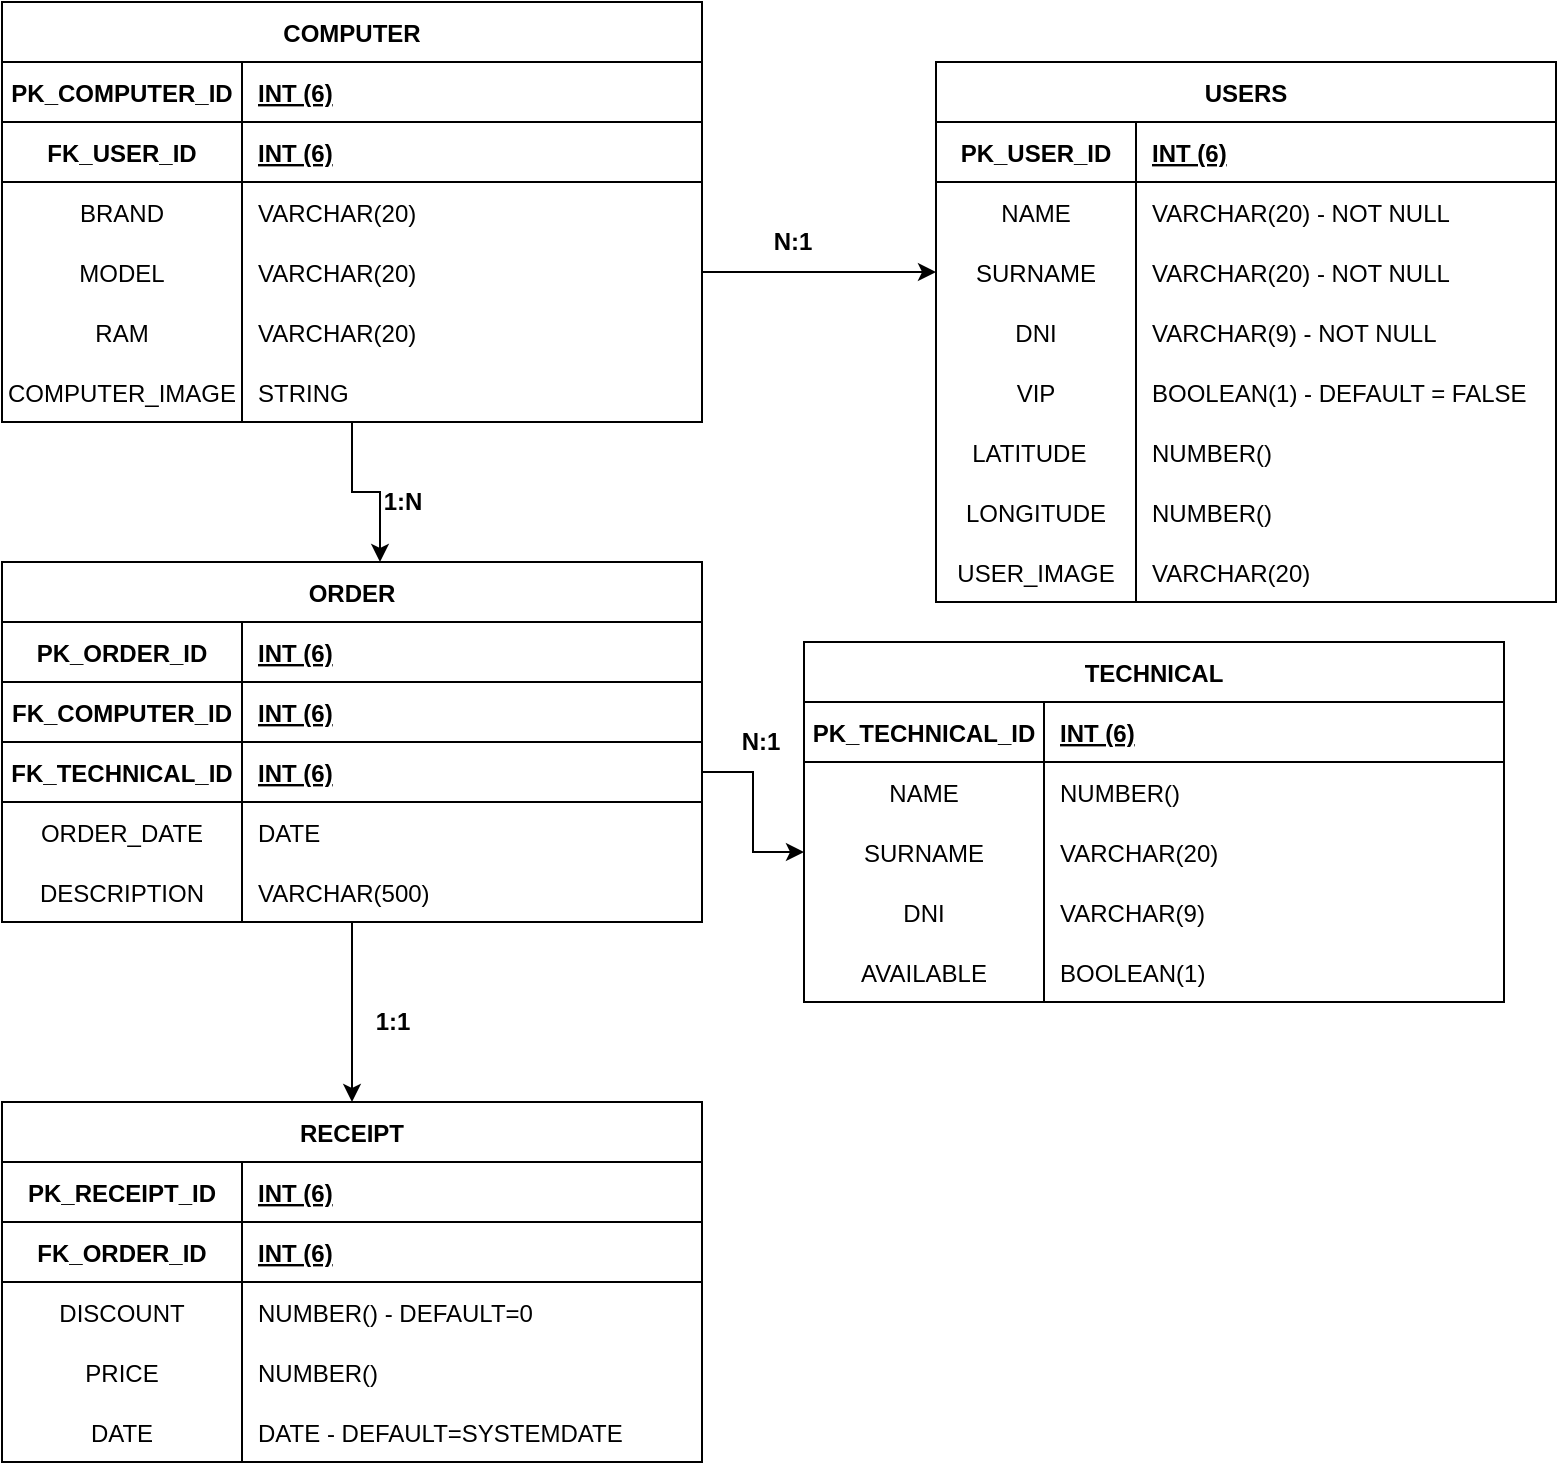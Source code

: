 <mxfile version="19.0.3" type="device" pages="2"><diagram id="W7h0evG0UzhEBJM_VVl0" name="ClasesBD"><mxGraphModel dx="1278" dy="649" grid="1" gridSize="10" guides="1" tooltips="1" connect="1" arrows="1" fold="1" page="1" pageScale="1" pageWidth="827" pageHeight="1169" math="0" shadow="0"><root><mxCell id="0"/><mxCell id="1" parent="0"/><mxCell id="qWLMhBOGx-7scyPnR5J6-1" value="USERS" style="shape=table;startSize=30;container=1;collapsible=1;childLayout=tableLayout;fixedRows=1;rowLines=0;fontStyle=1;align=center;resizeLast=1;" parent="1" vertex="1"><mxGeometry x="492" y="230" width="310" height="270" as="geometry"><mxRectangle x="270" y="430" width="70" height="30" as="alternateBounds"/></mxGeometry></mxCell><mxCell id="qWLMhBOGx-7scyPnR5J6-2" value="" style="shape=tableRow;horizontal=0;startSize=0;swimlaneHead=0;swimlaneBody=0;fillColor=none;collapsible=0;dropTarget=0;points=[[0,0.5],[1,0.5]];portConstraint=eastwest;top=0;left=0;right=0;bottom=1;" parent="qWLMhBOGx-7scyPnR5J6-1" vertex="1"><mxGeometry y="30" width="310" height="30" as="geometry"/></mxCell><mxCell id="qWLMhBOGx-7scyPnR5J6-3" value="PK_USER_ID" style="shape=partialRectangle;connectable=0;fillColor=none;top=0;left=0;bottom=0;right=0;fontStyle=1;overflow=hidden;" parent="qWLMhBOGx-7scyPnR5J6-2" vertex="1"><mxGeometry width="100" height="30" as="geometry"><mxRectangle width="100" height="30" as="alternateBounds"/></mxGeometry></mxCell><mxCell id="qWLMhBOGx-7scyPnR5J6-4" value="INT (6)" style="shape=partialRectangle;connectable=0;fillColor=none;top=0;left=0;bottom=0;right=0;align=left;spacingLeft=6;fontStyle=5;overflow=hidden;" parent="qWLMhBOGx-7scyPnR5J6-2" vertex="1"><mxGeometry x="100" width="210" height="30" as="geometry"><mxRectangle width="210" height="30" as="alternateBounds"/></mxGeometry></mxCell><mxCell id="qWLMhBOGx-7scyPnR5J6-5" value="" style="shape=tableRow;horizontal=0;startSize=0;swimlaneHead=0;swimlaneBody=0;fillColor=none;collapsible=0;dropTarget=0;points=[[0,0.5],[1,0.5]];portConstraint=eastwest;top=0;left=0;right=0;bottom=0;" parent="qWLMhBOGx-7scyPnR5J6-1" vertex="1"><mxGeometry y="60" width="310" height="30" as="geometry"/></mxCell><mxCell id="qWLMhBOGx-7scyPnR5J6-6" value="NAME" style="shape=partialRectangle;connectable=0;fillColor=none;top=0;left=0;bottom=0;right=0;editable=1;overflow=hidden;" parent="qWLMhBOGx-7scyPnR5J6-5" vertex="1"><mxGeometry width="100" height="30" as="geometry"><mxRectangle width="100" height="30" as="alternateBounds"/></mxGeometry></mxCell><mxCell id="qWLMhBOGx-7scyPnR5J6-7" value="VARCHAR(20) - NOT NULL" style="shape=partialRectangle;connectable=0;fillColor=none;top=0;left=0;bottom=0;right=0;align=left;spacingLeft=6;overflow=hidden;" parent="qWLMhBOGx-7scyPnR5J6-5" vertex="1"><mxGeometry x="100" width="210" height="30" as="geometry"><mxRectangle width="210" height="30" as="alternateBounds"/></mxGeometry></mxCell><mxCell id="qWLMhBOGx-7scyPnR5J6-8" value="" style="shape=tableRow;horizontal=0;startSize=0;swimlaneHead=0;swimlaneBody=0;fillColor=none;collapsible=0;dropTarget=0;points=[[0,0.5],[1,0.5]];portConstraint=eastwest;top=0;left=0;right=0;bottom=0;" parent="qWLMhBOGx-7scyPnR5J6-1" vertex="1"><mxGeometry y="90" width="310" height="30" as="geometry"/></mxCell><mxCell id="qWLMhBOGx-7scyPnR5J6-9" value="SURNAME" style="shape=partialRectangle;connectable=0;fillColor=none;top=0;left=0;bottom=0;right=0;editable=1;overflow=hidden;" parent="qWLMhBOGx-7scyPnR5J6-8" vertex="1"><mxGeometry width="100" height="30" as="geometry"><mxRectangle width="100" height="30" as="alternateBounds"/></mxGeometry></mxCell><mxCell id="qWLMhBOGx-7scyPnR5J6-10" value="VARCHAR(20) - NOT NULL" style="shape=partialRectangle;connectable=0;fillColor=none;top=0;left=0;bottom=0;right=0;align=left;spacingLeft=6;overflow=hidden;" parent="qWLMhBOGx-7scyPnR5J6-8" vertex="1"><mxGeometry x="100" width="210" height="30" as="geometry"><mxRectangle width="210" height="30" as="alternateBounds"/></mxGeometry></mxCell><mxCell id="qWLMhBOGx-7scyPnR5J6-11" value="" style="shape=tableRow;horizontal=0;startSize=0;swimlaneHead=0;swimlaneBody=0;fillColor=none;collapsible=0;dropTarget=0;points=[[0,0.5],[1,0.5]];portConstraint=eastwest;top=0;left=0;right=0;bottom=0;" parent="qWLMhBOGx-7scyPnR5J6-1" vertex="1"><mxGeometry y="120" width="310" height="30" as="geometry"/></mxCell><mxCell id="qWLMhBOGx-7scyPnR5J6-12" value="DNI" style="shape=partialRectangle;connectable=0;fillColor=none;top=0;left=0;bottom=0;right=0;editable=1;overflow=hidden;" parent="qWLMhBOGx-7scyPnR5J6-11" vertex="1"><mxGeometry width="100" height="30" as="geometry"><mxRectangle width="100" height="30" as="alternateBounds"/></mxGeometry></mxCell><mxCell id="qWLMhBOGx-7scyPnR5J6-13" value="VARCHAR(9) - NOT NULL" style="shape=partialRectangle;connectable=0;fillColor=none;top=0;left=0;bottom=0;right=0;align=left;spacingLeft=6;overflow=hidden;" parent="qWLMhBOGx-7scyPnR5J6-11" vertex="1"><mxGeometry x="100" width="210" height="30" as="geometry"><mxRectangle width="210" height="30" as="alternateBounds"/></mxGeometry></mxCell><mxCell id="qWLMhBOGx-7scyPnR5J6-14" value="" style="shape=tableRow;horizontal=0;startSize=0;swimlaneHead=0;swimlaneBody=0;fillColor=none;collapsible=0;dropTarget=0;points=[[0,0.5],[1,0.5]];portConstraint=eastwest;top=0;left=0;right=0;bottom=0;" parent="qWLMhBOGx-7scyPnR5J6-1" vertex="1"><mxGeometry y="150" width="310" height="30" as="geometry"/></mxCell><mxCell id="qWLMhBOGx-7scyPnR5J6-15" value="VIP" style="shape=partialRectangle;connectable=0;fillColor=none;top=0;left=0;bottom=0;right=0;editable=1;overflow=hidden;" parent="qWLMhBOGx-7scyPnR5J6-14" vertex="1"><mxGeometry width="100" height="30" as="geometry"><mxRectangle width="100" height="30" as="alternateBounds"/></mxGeometry></mxCell><mxCell id="qWLMhBOGx-7scyPnR5J6-16" value="BOOLEAN(1) - DEFAULT = FALSE" style="shape=partialRectangle;connectable=0;fillColor=none;top=0;left=0;bottom=0;right=0;align=left;spacingLeft=6;overflow=hidden;" parent="qWLMhBOGx-7scyPnR5J6-14" vertex="1"><mxGeometry x="100" width="210" height="30" as="geometry"><mxRectangle width="210" height="30" as="alternateBounds"/></mxGeometry></mxCell><mxCell id="qWLMhBOGx-7scyPnR5J6-17" style="shape=tableRow;horizontal=0;startSize=0;swimlaneHead=0;swimlaneBody=0;fillColor=none;collapsible=0;dropTarget=0;points=[[0,0.5],[1,0.5]];portConstraint=eastwest;top=0;left=0;right=0;bottom=0;" parent="qWLMhBOGx-7scyPnR5J6-1" vertex="1"><mxGeometry y="180" width="310" height="30" as="geometry"/></mxCell><mxCell id="qWLMhBOGx-7scyPnR5J6-18" value="LATITUDE  " style="shape=partialRectangle;connectable=0;fillColor=none;top=0;left=0;bottom=0;right=0;editable=1;overflow=hidden;" parent="qWLMhBOGx-7scyPnR5J6-17" vertex="1"><mxGeometry width="100" height="30" as="geometry"><mxRectangle width="100" height="30" as="alternateBounds"/></mxGeometry></mxCell><mxCell id="qWLMhBOGx-7scyPnR5J6-19" value="NUMBER()" style="shape=partialRectangle;connectable=0;fillColor=none;top=0;left=0;bottom=0;right=0;align=left;spacingLeft=6;overflow=hidden;" parent="qWLMhBOGx-7scyPnR5J6-17" vertex="1"><mxGeometry x="100" width="210" height="30" as="geometry"><mxRectangle width="210" height="30" as="alternateBounds"/></mxGeometry></mxCell><mxCell id="qWLMhBOGx-7scyPnR5J6-20" style="shape=tableRow;horizontal=0;startSize=0;swimlaneHead=0;swimlaneBody=0;fillColor=none;collapsible=0;dropTarget=0;points=[[0,0.5],[1,0.5]];portConstraint=eastwest;top=0;left=0;right=0;bottom=0;" parent="qWLMhBOGx-7scyPnR5J6-1" vertex="1"><mxGeometry y="210" width="310" height="30" as="geometry"/></mxCell><mxCell id="qWLMhBOGx-7scyPnR5J6-21" value="LONGITUDE" style="shape=partialRectangle;connectable=0;fillColor=none;top=0;left=0;bottom=0;right=0;editable=1;overflow=hidden;" parent="qWLMhBOGx-7scyPnR5J6-20" vertex="1"><mxGeometry width="100" height="30" as="geometry"><mxRectangle width="100" height="30" as="alternateBounds"/></mxGeometry></mxCell><mxCell id="qWLMhBOGx-7scyPnR5J6-22" value="NUMBER()" style="shape=partialRectangle;connectable=0;fillColor=none;top=0;left=0;bottom=0;right=0;align=left;spacingLeft=6;overflow=hidden;" parent="qWLMhBOGx-7scyPnR5J6-20" vertex="1"><mxGeometry x="100" width="210" height="30" as="geometry"><mxRectangle width="210" height="30" as="alternateBounds"/></mxGeometry></mxCell><mxCell id="qWLMhBOGx-7scyPnR5J6-23" style="shape=tableRow;horizontal=0;startSize=0;swimlaneHead=0;swimlaneBody=0;fillColor=none;collapsible=0;dropTarget=0;points=[[0,0.5],[1,0.5]];portConstraint=eastwest;top=0;left=0;right=0;bottom=0;" parent="qWLMhBOGx-7scyPnR5J6-1" vertex="1"><mxGeometry y="240" width="310" height="30" as="geometry"/></mxCell><mxCell id="qWLMhBOGx-7scyPnR5J6-24" value="USER_IMAGE" style="shape=partialRectangle;connectable=0;fillColor=none;top=0;left=0;bottom=0;right=0;editable=1;overflow=hidden;" parent="qWLMhBOGx-7scyPnR5J6-23" vertex="1"><mxGeometry width="100" height="30" as="geometry"><mxRectangle width="100" height="30" as="alternateBounds"/></mxGeometry></mxCell><mxCell id="qWLMhBOGx-7scyPnR5J6-25" value="VARCHAR(20)" style="shape=partialRectangle;connectable=0;fillColor=none;top=0;left=0;bottom=0;right=0;align=left;spacingLeft=6;overflow=hidden;" parent="qWLMhBOGx-7scyPnR5J6-23" vertex="1"><mxGeometry x="100" width="210" height="30" as="geometry"><mxRectangle width="210" height="30" as="alternateBounds"/></mxGeometry></mxCell><mxCell id="qWLMhBOGx-7scyPnR5J6-26" value="RECEIPT" style="shape=table;startSize=30;container=1;collapsible=1;childLayout=tableLayout;fixedRows=1;rowLines=0;fontStyle=1;align=center;resizeLast=1;" parent="1" vertex="1"><mxGeometry x="25" y="750" width="350" height="180" as="geometry"><mxRectangle x="270" y="430" width="70" height="30" as="alternateBounds"/></mxGeometry></mxCell><mxCell id="qWLMhBOGx-7scyPnR5J6-27" value="" style="shape=tableRow;horizontal=0;startSize=0;swimlaneHead=0;swimlaneBody=0;fillColor=none;collapsible=0;dropTarget=0;points=[[0,0.5],[1,0.5]];portConstraint=eastwest;top=0;left=0;right=0;bottom=1;" parent="qWLMhBOGx-7scyPnR5J6-26" vertex="1"><mxGeometry y="30" width="350" height="30" as="geometry"/></mxCell><mxCell id="qWLMhBOGx-7scyPnR5J6-28" value="PK_RECEIPT_ID" style="shape=partialRectangle;connectable=0;fillColor=none;top=0;left=0;bottom=0;right=0;fontStyle=1;overflow=hidden;" parent="qWLMhBOGx-7scyPnR5J6-27" vertex="1"><mxGeometry width="120" height="30" as="geometry"><mxRectangle width="120" height="30" as="alternateBounds"/></mxGeometry></mxCell><mxCell id="qWLMhBOGx-7scyPnR5J6-29" value="INT (6)" style="shape=partialRectangle;connectable=0;fillColor=none;top=0;left=0;bottom=0;right=0;align=left;spacingLeft=6;fontStyle=5;overflow=hidden;" parent="qWLMhBOGx-7scyPnR5J6-27" vertex="1"><mxGeometry x="120" width="230" height="30" as="geometry"><mxRectangle width="230" height="30" as="alternateBounds"/></mxGeometry></mxCell><mxCell id="qWLMhBOGx-7scyPnR5J6-30" value="" style="shape=tableRow;horizontal=0;startSize=0;swimlaneHead=0;swimlaneBody=0;fillColor=none;collapsible=0;dropTarget=0;points=[[0,0.5],[1,0.5]];portConstraint=eastwest;top=0;left=0;right=0;bottom=1;" parent="qWLMhBOGx-7scyPnR5J6-26" vertex="1"><mxGeometry y="60" width="350" height="30" as="geometry"/></mxCell><mxCell id="qWLMhBOGx-7scyPnR5J6-31" value="FK_ORDER_ID" style="shape=partialRectangle;connectable=0;fillColor=none;top=0;left=0;bottom=0;right=0;fontStyle=1;overflow=hidden;" parent="qWLMhBOGx-7scyPnR5J6-30" vertex="1"><mxGeometry width="120" height="30" as="geometry"><mxRectangle width="120" height="30" as="alternateBounds"/></mxGeometry></mxCell><mxCell id="qWLMhBOGx-7scyPnR5J6-32" value="INT (6)" style="shape=partialRectangle;connectable=0;fillColor=none;top=0;left=0;bottom=0;right=0;align=left;spacingLeft=6;fontStyle=5;overflow=hidden;" parent="qWLMhBOGx-7scyPnR5J6-30" vertex="1"><mxGeometry x="120" width="230" height="30" as="geometry"><mxRectangle width="230" height="30" as="alternateBounds"/></mxGeometry></mxCell><mxCell id="qWLMhBOGx-7scyPnR5J6-33" value="" style="shape=tableRow;horizontal=0;startSize=0;swimlaneHead=0;swimlaneBody=0;fillColor=none;collapsible=0;dropTarget=0;points=[[0,0.5],[1,0.5]];portConstraint=eastwest;top=0;left=0;right=0;bottom=0;" parent="qWLMhBOGx-7scyPnR5J6-26" vertex="1"><mxGeometry y="90" width="350" height="30" as="geometry"/></mxCell><mxCell id="qWLMhBOGx-7scyPnR5J6-34" value="DISCOUNT" style="shape=partialRectangle;connectable=0;fillColor=none;top=0;left=0;bottom=0;right=0;editable=1;overflow=hidden;" parent="qWLMhBOGx-7scyPnR5J6-33" vertex="1"><mxGeometry width="120" height="30" as="geometry"><mxRectangle width="120" height="30" as="alternateBounds"/></mxGeometry></mxCell><mxCell id="qWLMhBOGx-7scyPnR5J6-35" value="NUMBER() - DEFAULT=0" style="shape=partialRectangle;connectable=0;fillColor=none;top=0;left=0;bottom=0;right=0;align=left;spacingLeft=6;overflow=hidden;" parent="qWLMhBOGx-7scyPnR5J6-33" vertex="1"><mxGeometry x="120" width="230" height="30" as="geometry"><mxRectangle width="230" height="30" as="alternateBounds"/></mxGeometry></mxCell><mxCell id="qWLMhBOGx-7scyPnR5J6-36" value="" style="shape=tableRow;horizontal=0;startSize=0;swimlaneHead=0;swimlaneBody=0;fillColor=none;collapsible=0;dropTarget=0;points=[[0,0.5],[1,0.5]];portConstraint=eastwest;top=0;left=0;right=0;bottom=0;" parent="qWLMhBOGx-7scyPnR5J6-26" vertex="1"><mxGeometry y="120" width="350" height="30" as="geometry"/></mxCell><mxCell id="qWLMhBOGx-7scyPnR5J6-37" value="PRICE" style="shape=partialRectangle;connectable=0;fillColor=none;top=0;left=0;bottom=0;right=0;editable=1;overflow=hidden;" parent="qWLMhBOGx-7scyPnR5J6-36" vertex="1"><mxGeometry width="120" height="30" as="geometry"><mxRectangle width="120" height="30" as="alternateBounds"/></mxGeometry></mxCell><mxCell id="qWLMhBOGx-7scyPnR5J6-38" value="NUMBER()" style="shape=partialRectangle;connectable=0;fillColor=none;top=0;left=0;bottom=0;right=0;align=left;spacingLeft=6;overflow=hidden;" parent="qWLMhBOGx-7scyPnR5J6-36" vertex="1"><mxGeometry x="120" width="230" height="30" as="geometry"><mxRectangle width="230" height="30" as="alternateBounds"/></mxGeometry></mxCell><mxCell id="qWLMhBOGx-7scyPnR5J6-39" value="" style="shape=tableRow;horizontal=0;startSize=0;swimlaneHead=0;swimlaneBody=0;fillColor=none;collapsible=0;dropTarget=0;points=[[0,0.5],[1,0.5]];portConstraint=eastwest;top=0;left=0;right=0;bottom=0;" parent="qWLMhBOGx-7scyPnR5J6-26" vertex="1"><mxGeometry y="150" width="350" height="30" as="geometry"/></mxCell><mxCell id="qWLMhBOGx-7scyPnR5J6-40" value="DATE" style="shape=partialRectangle;connectable=0;fillColor=none;top=0;left=0;bottom=0;right=0;editable=1;overflow=hidden;" parent="qWLMhBOGx-7scyPnR5J6-39" vertex="1"><mxGeometry width="120" height="30" as="geometry"><mxRectangle width="120" height="30" as="alternateBounds"/></mxGeometry></mxCell><mxCell id="qWLMhBOGx-7scyPnR5J6-41" value="DATE - DEFAULT=SYSTEMDATE" style="shape=partialRectangle;connectable=0;fillColor=none;top=0;left=0;bottom=0;right=0;align=left;spacingLeft=6;overflow=hidden;" parent="qWLMhBOGx-7scyPnR5J6-39" vertex="1"><mxGeometry x="120" width="230" height="30" as="geometry"><mxRectangle width="230" height="30" as="alternateBounds"/></mxGeometry></mxCell><mxCell id="qWLMhBOGx-7scyPnR5J6-42" value="TECHNICAL" style="shape=table;startSize=30;container=1;collapsible=1;childLayout=tableLayout;fixedRows=1;rowLines=0;fontStyle=1;align=center;resizeLast=1;" parent="1" vertex="1"><mxGeometry x="426" y="520" width="350" height="180" as="geometry"><mxRectangle x="270" y="430" width="70" height="30" as="alternateBounds"/></mxGeometry></mxCell><mxCell id="qWLMhBOGx-7scyPnR5J6-43" value="" style="shape=tableRow;horizontal=0;startSize=0;swimlaneHead=0;swimlaneBody=0;fillColor=none;collapsible=0;dropTarget=0;points=[[0,0.5],[1,0.5]];portConstraint=eastwest;top=0;left=0;right=0;bottom=1;" parent="qWLMhBOGx-7scyPnR5J6-42" vertex="1"><mxGeometry y="30" width="350" height="30" as="geometry"/></mxCell><mxCell id="qWLMhBOGx-7scyPnR5J6-44" value="PK_TECHNICAL_ID" style="shape=partialRectangle;connectable=0;fillColor=none;top=0;left=0;bottom=0;right=0;fontStyle=1;overflow=hidden;" parent="qWLMhBOGx-7scyPnR5J6-43" vertex="1"><mxGeometry width="120" height="30" as="geometry"><mxRectangle width="120" height="30" as="alternateBounds"/></mxGeometry></mxCell><mxCell id="qWLMhBOGx-7scyPnR5J6-45" value="INT (6)" style="shape=partialRectangle;connectable=0;fillColor=none;top=0;left=0;bottom=0;right=0;align=left;spacingLeft=6;fontStyle=5;overflow=hidden;" parent="qWLMhBOGx-7scyPnR5J6-43" vertex="1"><mxGeometry x="120" width="230" height="30" as="geometry"><mxRectangle width="230" height="30" as="alternateBounds"/></mxGeometry></mxCell><mxCell id="qWLMhBOGx-7scyPnR5J6-46" value="" style="shape=tableRow;horizontal=0;startSize=0;swimlaneHead=0;swimlaneBody=0;fillColor=none;collapsible=0;dropTarget=0;points=[[0,0.5],[1,0.5]];portConstraint=eastwest;top=0;left=0;right=0;bottom=0;" parent="qWLMhBOGx-7scyPnR5J6-42" vertex="1"><mxGeometry y="60" width="350" height="30" as="geometry"/></mxCell><mxCell id="qWLMhBOGx-7scyPnR5J6-47" value="NAME" style="shape=partialRectangle;connectable=0;fillColor=none;top=0;left=0;bottom=0;right=0;editable=1;overflow=hidden;" parent="qWLMhBOGx-7scyPnR5J6-46" vertex="1"><mxGeometry width="120" height="30" as="geometry"><mxRectangle width="120" height="30" as="alternateBounds"/></mxGeometry></mxCell><mxCell id="qWLMhBOGx-7scyPnR5J6-48" value="NUMBER()" style="shape=partialRectangle;connectable=0;fillColor=none;top=0;left=0;bottom=0;right=0;align=left;spacingLeft=6;overflow=hidden;" parent="qWLMhBOGx-7scyPnR5J6-46" vertex="1"><mxGeometry x="120" width="230" height="30" as="geometry"><mxRectangle width="230" height="30" as="alternateBounds"/></mxGeometry></mxCell><mxCell id="qWLMhBOGx-7scyPnR5J6-49" value="" style="shape=tableRow;horizontal=0;startSize=0;swimlaneHead=0;swimlaneBody=0;fillColor=none;collapsible=0;dropTarget=0;points=[[0,0.5],[1,0.5]];portConstraint=eastwest;top=0;left=0;right=0;bottom=0;" parent="qWLMhBOGx-7scyPnR5J6-42" vertex="1"><mxGeometry y="90" width="350" height="30" as="geometry"/></mxCell><mxCell id="qWLMhBOGx-7scyPnR5J6-50" value="SURNAME" style="shape=partialRectangle;connectable=0;fillColor=none;top=0;left=0;bottom=0;right=0;editable=1;overflow=hidden;" parent="qWLMhBOGx-7scyPnR5J6-49" vertex="1"><mxGeometry width="120" height="30" as="geometry"><mxRectangle width="120" height="30" as="alternateBounds"/></mxGeometry></mxCell><mxCell id="qWLMhBOGx-7scyPnR5J6-51" value="VARCHAR(20)" style="shape=partialRectangle;connectable=0;fillColor=none;top=0;left=0;bottom=0;right=0;align=left;spacingLeft=6;overflow=hidden;" parent="qWLMhBOGx-7scyPnR5J6-49" vertex="1"><mxGeometry x="120" width="230" height="30" as="geometry"><mxRectangle width="230" height="30" as="alternateBounds"/></mxGeometry></mxCell><mxCell id="qWLMhBOGx-7scyPnR5J6-52" value="" style="shape=tableRow;horizontal=0;startSize=0;swimlaneHead=0;swimlaneBody=0;fillColor=none;collapsible=0;dropTarget=0;points=[[0,0.5],[1,0.5]];portConstraint=eastwest;top=0;left=0;right=0;bottom=0;" parent="qWLMhBOGx-7scyPnR5J6-42" vertex="1"><mxGeometry y="120" width="350" height="30" as="geometry"/></mxCell><mxCell id="qWLMhBOGx-7scyPnR5J6-53" value="DNI" style="shape=partialRectangle;connectable=0;fillColor=none;top=0;left=0;bottom=0;right=0;editable=1;overflow=hidden;" parent="qWLMhBOGx-7scyPnR5J6-52" vertex="1"><mxGeometry width="120" height="30" as="geometry"><mxRectangle width="120" height="30" as="alternateBounds"/></mxGeometry></mxCell><mxCell id="qWLMhBOGx-7scyPnR5J6-54" value="VARCHAR(9)" style="shape=partialRectangle;connectable=0;fillColor=none;top=0;left=0;bottom=0;right=0;align=left;spacingLeft=6;overflow=hidden;" parent="qWLMhBOGx-7scyPnR5J6-52" vertex="1"><mxGeometry x="120" width="230" height="30" as="geometry"><mxRectangle width="230" height="30" as="alternateBounds"/></mxGeometry></mxCell><mxCell id="qWLMhBOGx-7scyPnR5J6-55" value="" style="shape=tableRow;horizontal=0;startSize=0;swimlaneHead=0;swimlaneBody=0;fillColor=none;collapsible=0;dropTarget=0;points=[[0,0.5],[1,0.5]];portConstraint=eastwest;top=0;left=0;right=0;bottom=0;" parent="qWLMhBOGx-7scyPnR5J6-42" vertex="1"><mxGeometry y="150" width="350" height="30" as="geometry"/></mxCell><mxCell id="qWLMhBOGx-7scyPnR5J6-56" value="AVAILABLE" style="shape=partialRectangle;connectable=0;fillColor=none;top=0;left=0;bottom=0;right=0;editable=1;overflow=hidden;" parent="qWLMhBOGx-7scyPnR5J6-55" vertex="1"><mxGeometry width="120" height="30" as="geometry"><mxRectangle width="120" height="30" as="alternateBounds"/></mxGeometry></mxCell><mxCell id="qWLMhBOGx-7scyPnR5J6-57" value="BOOLEAN(1)" style="shape=partialRectangle;connectable=0;fillColor=none;top=0;left=0;bottom=0;right=0;align=left;spacingLeft=6;overflow=hidden;" parent="qWLMhBOGx-7scyPnR5J6-55" vertex="1"><mxGeometry x="120" width="230" height="30" as="geometry"><mxRectangle width="230" height="30" as="alternateBounds"/></mxGeometry></mxCell><mxCell id="qWLMhBOGx-7scyPnR5J6-58" style="edgeStyle=orthogonalEdgeStyle;rounded=0;orthogonalLoop=1;jettySize=auto;html=1;entryX=0.54;entryY=0;entryDx=0;entryDy=0;entryPerimeter=0;" parent="1" source="qWLMhBOGx-7scyPnR5J6-59" target="qWLMhBOGx-7scyPnR5J6-79" edge="1"><mxGeometry relative="1" as="geometry"/></mxCell><mxCell id="qWLMhBOGx-7scyPnR5J6-59" value="COMPUTER" style="shape=table;startSize=30;container=1;collapsible=1;childLayout=tableLayout;fixedRows=1;rowLines=0;fontStyle=1;align=center;resizeLast=1;" parent="1" vertex="1"><mxGeometry x="25" y="200" width="350" height="210" as="geometry"><mxRectangle x="270" y="430" width="70" height="30" as="alternateBounds"/></mxGeometry></mxCell><mxCell id="qWLMhBOGx-7scyPnR5J6-60" style="shape=tableRow;horizontal=0;startSize=0;swimlaneHead=0;swimlaneBody=0;fillColor=none;collapsible=0;dropTarget=0;points=[[0,0.5],[1,0.5]];portConstraint=eastwest;top=0;left=0;right=0;bottom=1;" parent="qWLMhBOGx-7scyPnR5J6-59" vertex="1"><mxGeometry y="30" width="350" height="30" as="geometry"/></mxCell><mxCell id="qWLMhBOGx-7scyPnR5J6-61" value="PK_COMPUTER_ID" style="shape=partialRectangle;connectable=0;fillColor=none;top=0;left=0;bottom=0;right=0;fontStyle=1;overflow=hidden;" parent="qWLMhBOGx-7scyPnR5J6-60" vertex="1"><mxGeometry width="120" height="30" as="geometry"><mxRectangle width="120" height="30" as="alternateBounds"/></mxGeometry></mxCell><mxCell id="qWLMhBOGx-7scyPnR5J6-62" value="INT (6)" style="shape=partialRectangle;connectable=0;fillColor=none;top=0;left=0;bottom=0;right=0;align=left;spacingLeft=6;fontStyle=5;overflow=hidden;" parent="qWLMhBOGx-7scyPnR5J6-60" vertex="1"><mxGeometry x="120" width="230" height="30" as="geometry"><mxRectangle width="230" height="30" as="alternateBounds"/></mxGeometry></mxCell><mxCell id="qWLMhBOGx-7scyPnR5J6-63" value="" style="shape=tableRow;horizontal=0;startSize=0;swimlaneHead=0;swimlaneBody=0;fillColor=none;collapsible=0;dropTarget=0;points=[[0,0.5],[1,0.5]];portConstraint=eastwest;top=0;left=0;right=0;bottom=1;" parent="qWLMhBOGx-7scyPnR5J6-59" vertex="1"><mxGeometry y="60" width="350" height="30" as="geometry"/></mxCell><mxCell id="qWLMhBOGx-7scyPnR5J6-64" value="FK_USER_ID" style="shape=partialRectangle;connectable=0;fillColor=none;top=0;left=0;bottom=0;right=0;fontStyle=1;overflow=hidden;" parent="qWLMhBOGx-7scyPnR5J6-63" vertex="1"><mxGeometry width="120" height="30" as="geometry"><mxRectangle width="120" height="30" as="alternateBounds"/></mxGeometry></mxCell><mxCell id="qWLMhBOGx-7scyPnR5J6-65" value="INT (6)" style="shape=partialRectangle;connectable=0;fillColor=none;top=0;left=0;bottom=0;right=0;align=left;spacingLeft=6;fontStyle=5;overflow=hidden;" parent="qWLMhBOGx-7scyPnR5J6-63" vertex="1"><mxGeometry x="120" width="230" height="30" as="geometry"><mxRectangle width="230" height="30" as="alternateBounds"/></mxGeometry></mxCell><mxCell id="qWLMhBOGx-7scyPnR5J6-66" value="" style="shape=tableRow;horizontal=0;startSize=0;swimlaneHead=0;swimlaneBody=0;fillColor=none;collapsible=0;dropTarget=0;points=[[0,0.5],[1,0.5]];portConstraint=eastwest;top=0;left=0;right=0;bottom=0;" parent="qWLMhBOGx-7scyPnR5J6-59" vertex="1"><mxGeometry y="90" width="350" height="30" as="geometry"/></mxCell><mxCell id="qWLMhBOGx-7scyPnR5J6-67" value="BRAND" style="shape=partialRectangle;connectable=0;fillColor=none;top=0;left=0;bottom=0;right=0;editable=1;overflow=hidden;" parent="qWLMhBOGx-7scyPnR5J6-66" vertex="1"><mxGeometry width="120" height="30" as="geometry"><mxRectangle width="120" height="30" as="alternateBounds"/></mxGeometry></mxCell><mxCell id="qWLMhBOGx-7scyPnR5J6-68" value="VARCHAR(20)" style="shape=partialRectangle;connectable=0;fillColor=none;top=0;left=0;bottom=0;right=0;align=left;spacingLeft=6;overflow=hidden;" parent="qWLMhBOGx-7scyPnR5J6-66" vertex="1"><mxGeometry x="120" width="230" height="30" as="geometry"><mxRectangle width="230" height="30" as="alternateBounds"/></mxGeometry></mxCell><mxCell id="qWLMhBOGx-7scyPnR5J6-69" value="" style="shape=tableRow;horizontal=0;startSize=0;swimlaneHead=0;swimlaneBody=0;fillColor=none;collapsible=0;dropTarget=0;points=[[0,0.5],[1,0.5]];portConstraint=eastwest;top=0;left=0;right=0;bottom=0;" parent="qWLMhBOGx-7scyPnR5J6-59" vertex="1"><mxGeometry y="120" width="350" height="30" as="geometry"/></mxCell><mxCell id="qWLMhBOGx-7scyPnR5J6-70" value="MODEL" style="shape=partialRectangle;connectable=0;fillColor=none;top=0;left=0;bottom=0;right=0;editable=1;overflow=hidden;" parent="qWLMhBOGx-7scyPnR5J6-69" vertex="1"><mxGeometry width="120" height="30" as="geometry"><mxRectangle width="120" height="30" as="alternateBounds"/></mxGeometry></mxCell><mxCell id="qWLMhBOGx-7scyPnR5J6-71" value="VARCHAR(20)" style="shape=partialRectangle;connectable=0;fillColor=none;top=0;left=0;bottom=0;right=0;align=left;spacingLeft=6;overflow=hidden;" parent="qWLMhBOGx-7scyPnR5J6-69" vertex="1"><mxGeometry x="120" width="230" height="30" as="geometry"><mxRectangle width="230" height="30" as="alternateBounds"/></mxGeometry></mxCell><mxCell id="qWLMhBOGx-7scyPnR5J6-72" value="" style="shape=tableRow;horizontal=0;startSize=0;swimlaneHead=0;swimlaneBody=0;fillColor=none;collapsible=0;dropTarget=0;points=[[0,0.5],[1,0.5]];portConstraint=eastwest;top=0;left=0;right=0;bottom=0;" parent="qWLMhBOGx-7scyPnR5J6-59" vertex="1"><mxGeometry y="150" width="350" height="30" as="geometry"/></mxCell><mxCell id="qWLMhBOGx-7scyPnR5J6-73" value="RAM" style="shape=partialRectangle;connectable=0;fillColor=none;top=0;left=0;bottom=0;right=0;editable=1;overflow=hidden;" parent="qWLMhBOGx-7scyPnR5J6-72" vertex="1"><mxGeometry width="120" height="30" as="geometry"><mxRectangle width="120" height="30" as="alternateBounds"/></mxGeometry></mxCell><mxCell id="qWLMhBOGx-7scyPnR5J6-74" value="VARCHAR(20)" style="shape=partialRectangle;connectable=0;fillColor=none;top=0;left=0;bottom=0;right=0;align=left;spacingLeft=6;overflow=hidden;" parent="qWLMhBOGx-7scyPnR5J6-72" vertex="1"><mxGeometry x="120" width="230" height="30" as="geometry"><mxRectangle width="230" height="30" as="alternateBounds"/></mxGeometry></mxCell><mxCell id="qWLMhBOGx-7scyPnR5J6-75" value="" style="shape=tableRow;horizontal=0;startSize=0;swimlaneHead=0;swimlaneBody=0;fillColor=none;collapsible=0;dropTarget=0;points=[[0,0.5],[1,0.5]];portConstraint=eastwest;top=0;left=0;right=0;bottom=0;" parent="qWLMhBOGx-7scyPnR5J6-59" vertex="1"><mxGeometry y="180" width="350" height="30" as="geometry"/></mxCell><mxCell id="qWLMhBOGx-7scyPnR5J6-76" value="COMPUTER_IMAGE" style="shape=partialRectangle;connectable=0;fillColor=none;top=0;left=0;bottom=0;right=0;editable=1;overflow=hidden;" parent="qWLMhBOGx-7scyPnR5J6-75" vertex="1"><mxGeometry width="120" height="30" as="geometry"><mxRectangle width="120" height="30" as="alternateBounds"/></mxGeometry></mxCell><mxCell id="qWLMhBOGx-7scyPnR5J6-77" value="STRING" style="shape=partialRectangle;connectable=0;fillColor=none;top=0;left=0;bottom=0;right=0;align=left;spacingLeft=6;overflow=hidden;" parent="qWLMhBOGx-7scyPnR5J6-75" vertex="1"><mxGeometry x="120" width="230" height="30" as="geometry"><mxRectangle width="230" height="30" as="alternateBounds"/></mxGeometry></mxCell><mxCell id="qWLMhBOGx-7scyPnR5J6-78" style="edgeStyle=orthogonalEdgeStyle;rounded=0;orthogonalLoop=1;jettySize=auto;html=1;entryX=0.5;entryY=0;entryDx=0;entryDy=0;" parent="1" source="qWLMhBOGx-7scyPnR5J6-79" target="qWLMhBOGx-7scyPnR5J6-26" edge="1"><mxGeometry relative="1" as="geometry"/></mxCell><mxCell id="qWLMhBOGx-7scyPnR5J6-79" value="ORDER" style="shape=table;startSize=30;container=1;collapsible=1;childLayout=tableLayout;fixedRows=1;rowLines=0;fontStyle=1;align=center;resizeLast=1;" parent="1" vertex="1"><mxGeometry x="25" y="480" width="350" height="180" as="geometry"><mxRectangle x="270" y="430" width="70" height="30" as="alternateBounds"/></mxGeometry></mxCell><mxCell id="qWLMhBOGx-7scyPnR5J6-80" value="" style="shape=tableRow;horizontal=0;startSize=0;swimlaneHead=0;swimlaneBody=0;fillColor=none;collapsible=0;dropTarget=0;points=[[0,0.5],[1,0.5]];portConstraint=eastwest;top=0;left=0;right=0;bottom=1;" parent="qWLMhBOGx-7scyPnR5J6-79" vertex="1"><mxGeometry y="30" width="350" height="30" as="geometry"/></mxCell><mxCell id="qWLMhBOGx-7scyPnR5J6-81" value="PK_ORDER_ID" style="shape=partialRectangle;connectable=0;fillColor=none;top=0;left=0;bottom=0;right=0;fontStyle=1;overflow=hidden;" parent="qWLMhBOGx-7scyPnR5J6-80" vertex="1"><mxGeometry width="120" height="30" as="geometry"><mxRectangle width="120" height="30" as="alternateBounds"/></mxGeometry></mxCell><mxCell id="qWLMhBOGx-7scyPnR5J6-82" value="INT (6)" style="shape=partialRectangle;connectable=0;fillColor=none;top=0;left=0;bottom=0;right=0;align=left;spacingLeft=6;fontStyle=5;overflow=hidden;" parent="qWLMhBOGx-7scyPnR5J6-80" vertex="1"><mxGeometry x="120" width="230" height="30" as="geometry"><mxRectangle width="230" height="30" as="alternateBounds"/></mxGeometry></mxCell><mxCell id="qWLMhBOGx-7scyPnR5J6-83" value="" style="shape=tableRow;horizontal=0;startSize=0;swimlaneHead=0;swimlaneBody=0;fillColor=none;collapsible=0;dropTarget=0;points=[[0,0.5],[1,0.5]];portConstraint=eastwest;top=0;left=0;right=0;bottom=1;" parent="qWLMhBOGx-7scyPnR5J6-79" vertex="1"><mxGeometry y="60" width="350" height="30" as="geometry"/></mxCell><mxCell id="qWLMhBOGx-7scyPnR5J6-84" value="FK_COMPUTER_ID" style="shape=partialRectangle;connectable=0;fillColor=none;top=0;left=0;bottom=0;right=0;fontStyle=1;overflow=hidden;" parent="qWLMhBOGx-7scyPnR5J6-83" vertex="1"><mxGeometry width="120" height="30" as="geometry"><mxRectangle width="120" height="30" as="alternateBounds"/></mxGeometry></mxCell><mxCell id="qWLMhBOGx-7scyPnR5J6-85" value="INT (6)" style="shape=partialRectangle;connectable=0;fillColor=none;top=0;left=0;bottom=0;right=0;align=left;spacingLeft=6;fontStyle=5;overflow=hidden;" parent="qWLMhBOGx-7scyPnR5J6-83" vertex="1"><mxGeometry x="120" width="230" height="30" as="geometry"><mxRectangle width="230" height="30" as="alternateBounds"/></mxGeometry></mxCell><mxCell id="qWLMhBOGx-7scyPnR5J6-86" value="" style="shape=tableRow;horizontal=0;startSize=0;swimlaneHead=0;swimlaneBody=0;fillColor=none;collapsible=0;dropTarget=0;points=[[0,0.5],[1,0.5]];portConstraint=eastwest;top=0;left=0;right=0;bottom=1;" parent="qWLMhBOGx-7scyPnR5J6-79" vertex="1"><mxGeometry y="90" width="350" height="30" as="geometry"/></mxCell><mxCell id="qWLMhBOGx-7scyPnR5J6-87" value="FK_TECHNICAL_ID" style="shape=partialRectangle;connectable=0;fillColor=none;top=0;left=0;bottom=0;right=0;fontStyle=1;overflow=hidden;" parent="qWLMhBOGx-7scyPnR5J6-86" vertex="1"><mxGeometry width="120" height="30" as="geometry"><mxRectangle width="120" height="30" as="alternateBounds"/></mxGeometry></mxCell><mxCell id="qWLMhBOGx-7scyPnR5J6-88" value="INT (6)" style="shape=partialRectangle;connectable=0;fillColor=none;top=0;left=0;bottom=0;right=0;align=left;spacingLeft=6;fontStyle=5;overflow=hidden;" parent="qWLMhBOGx-7scyPnR5J6-86" vertex="1"><mxGeometry x="120" width="230" height="30" as="geometry"><mxRectangle width="230" height="30" as="alternateBounds"/></mxGeometry></mxCell><mxCell id="qWLMhBOGx-7scyPnR5J6-89" value="" style="shape=tableRow;horizontal=0;startSize=0;swimlaneHead=0;swimlaneBody=0;fillColor=none;collapsible=0;dropTarget=0;points=[[0,0.5],[1,0.5]];portConstraint=eastwest;top=0;left=0;right=0;bottom=0;" parent="qWLMhBOGx-7scyPnR5J6-79" vertex="1"><mxGeometry y="120" width="350" height="30" as="geometry"/></mxCell><mxCell id="qWLMhBOGx-7scyPnR5J6-90" value="ORDER_DATE" style="shape=partialRectangle;connectable=0;fillColor=none;top=0;left=0;bottom=0;right=0;editable=1;overflow=hidden;" parent="qWLMhBOGx-7scyPnR5J6-89" vertex="1"><mxGeometry width="120" height="30" as="geometry"><mxRectangle width="120" height="30" as="alternateBounds"/></mxGeometry></mxCell><mxCell id="qWLMhBOGx-7scyPnR5J6-91" value="DATE" style="shape=partialRectangle;connectable=0;fillColor=none;top=0;left=0;bottom=0;right=0;align=left;spacingLeft=6;overflow=hidden;" parent="qWLMhBOGx-7scyPnR5J6-89" vertex="1"><mxGeometry x="120" width="230" height="30" as="geometry"><mxRectangle width="230" height="30" as="alternateBounds"/></mxGeometry></mxCell><mxCell id="qWLMhBOGx-7scyPnR5J6-92" value="" style="shape=tableRow;horizontal=0;startSize=0;swimlaneHead=0;swimlaneBody=0;fillColor=none;collapsible=0;dropTarget=0;points=[[0,0.5],[1,0.5]];portConstraint=eastwest;top=0;left=0;right=0;bottom=0;" parent="qWLMhBOGx-7scyPnR5J6-79" vertex="1"><mxGeometry y="150" width="350" height="30" as="geometry"/></mxCell><mxCell id="qWLMhBOGx-7scyPnR5J6-93" value="DESCRIPTION" style="shape=partialRectangle;connectable=0;fillColor=none;top=0;left=0;bottom=0;right=0;editable=1;overflow=hidden;" parent="qWLMhBOGx-7scyPnR5J6-92" vertex="1"><mxGeometry width="120" height="30" as="geometry"><mxRectangle width="120" height="30" as="alternateBounds"/></mxGeometry></mxCell><mxCell id="qWLMhBOGx-7scyPnR5J6-94" value="VARCHAR(500)" style="shape=partialRectangle;connectable=0;fillColor=none;top=0;left=0;bottom=0;right=0;align=left;spacingLeft=6;overflow=hidden;" parent="qWLMhBOGx-7scyPnR5J6-92" vertex="1"><mxGeometry x="120" width="230" height="30" as="geometry"><mxRectangle width="230" height="30" as="alternateBounds"/></mxGeometry></mxCell><mxCell id="qWLMhBOGx-7scyPnR5J6-95" style="edgeStyle=orthogonalEdgeStyle;rounded=0;orthogonalLoop=1;jettySize=auto;html=1;entryX=0;entryY=0.5;entryDx=0;entryDy=0;" parent="1" source="qWLMhBOGx-7scyPnR5J6-69" target="qWLMhBOGx-7scyPnR5J6-8" edge="1"><mxGeometry relative="1" as="geometry"/></mxCell><mxCell id="qWLMhBOGx-7scyPnR5J6-96" style="edgeStyle=orthogonalEdgeStyle;rounded=0;orthogonalLoop=1;jettySize=auto;html=1;entryX=0;entryY=0.5;entryDx=0;entryDy=0;" parent="1" source="qWLMhBOGx-7scyPnR5J6-86" target="qWLMhBOGx-7scyPnR5J6-49" edge="1"><mxGeometry relative="1" as="geometry"/></mxCell><mxCell id="qWLMhBOGx-7scyPnR5J6-97" value="N:1" style="text;html=1;align=center;verticalAlign=middle;resizable=0;points=[];autosize=1;strokeColor=none;fillColor=none;fontStyle=1" parent="1" vertex="1"><mxGeometry x="405" y="310" width="30" height="20" as="geometry"/></mxCell><mxCell id="qWLMhBOGx-7scyPnR5J6-98" value="1:N" style="text;html=1;align=center;verticalAlign=middle;resizable=0;points=[];autosize=1;strokeColor=none;fillColor=none;fontStyle=1" parent="1" vertex="1"><mxGeometry x="210" y="440" width="30" height="20" as="geometry"/></mxCell><mxCell id="qWLMhBOGx-7scyPnR5J6-99" value="1:1" style="text;html=1;align=center;verticalAlign=middle;resizable=0;points=[];autosize=1;strokeColor=none;fillColor=none;fontStyle=1" parent="1" vertex="1"><mxGeometry x="205" y="700" width="30" height="20" as="geometry"/></mxCell><mxCell id="qWLMhBOGx-7scyPnR5J6-100" value="N:1" style="text;html=1;align=center;verticalAlign=middle;resizable=0;points=[];autosize=1;strokeColor=none;fillColor=none;fontStyle=1" parent="1" vertex="1"><mxGeometry x="389" y="560" width="30" height="20" as="geometry"/></mxCell></root></mxGraphModel></diagram><diagram id="0luty4Zlzgv4FPjON5_Z" name="Clases"><mxGraphModel grid="1" page="1" gridSize="10" guides="1" tooltips="1" connect="1" arrows="1" fold="1" pageScale="1" pageWidth="827" pageHeight="1169" math="0" shadow="0"><root><mxCell id="0"/><mxCell id="1" parent="0"/><mxCell id="ugCY-g-0_Elbi73E3-V9-1" value="Cliente" style="swimlane;fontStyle=0;childLayout=stackLayout;horizontal=1;startSize=30;horizontalStack=0;resizeParent=1;resizeParentMax=0;resizeLast=0;collapsible=1;marginBottom=0;" vertex="1" parent="1"><mxGeometry x="440" y="70" width="140" height="180" as="geometry"/></mxCell><mxCell id="ugCY-g-0_Elbi73E3-V9-2" value="int  id_cliente" style="text;strokeColor=none;fillColor=none;align=left;verticalAlign=middle;spacingLeft=4;spacingRight=4;overflow=hidden;points=[[0,0.5],[1,0.5]];portConstraint=eastwest;rotatable=0;" vertex="1" parent="ugCY-g-0_Elbi73E3-V9-1"><mxGeometry y="30" width="140" height="30" as="geometry"/></mxCell><mxCell id="ugCY-g-0_Elbi73E3-V9-3" value="string nombre" style="text;strokeColor=none;fillColor=none;align=left;verticalAlign=middle;spacingLeft=4;spacingRight=4;overflow=hidden;points=[[0,0.5],[1,0.5]];portConstraint=eastwest;rotatable=0;" vertex="1" parent="ugCY-g-0_Elbi73E3-V9-1"><mxGeometry y="60" width="140" height="30" as="geometry"/></mxCell><mxCell id="ugCY-g-0_Elbi73E3-V9-4" value="string apellido" style="text;strokeColor=none;fillColor=none;align=left;verticalAlign=middle;spacingLeft=4;spacingRight=4;overflow=hidden;points=[[0,0.5],[1,0.5]];portConstraint=eastwest;rotatable=0;" vertex="1" parent="ugCY-g-0_Elbi73E3-V9-1"><mxGeometry y="90" width="140" height="30" as="geometry"/></mxCell><mxCell id="ugCY-g-0_Elbi73E3-V9-5" value="string DNI" style="text;strokeColor=none;fillColor=none;align=left;verticalAlign=middle;spacingLeft=4;spacingRight=4;overflow=hidden;points=[[0,0.5],[1,0.5]];portConstraint=eastwest;rotatable=0;" vertex="1" parent="ugCY-g-0_Elbi73E3-V9-1"><mxGeometry y="120" width="140" height="30" as="geometry"/></mxCell><mxCell id="ugCY-g-0_Elbi73E3-V9-6" value="boolean isVIP" style="text;strokeColor=none;fillColor=none;align=left;verticalAlign=middle;spacingLeft=4;spacingRight=4;overflow=hidden;points=[[0,0.5],[1,0.5]];portConstraint=eastwest;rotatable=0;" vertex="1" parent="ugCY-g-0_Elbi73E3-V9-1"><mxGeometry y="150" width="140" height="30" as="geometry"/></mxCell><object label="Técnico" id="ugCY-g-0_Elbi73E3-V9-7"><mxCell style="swimlane;fontStyle=0;childLayout=stackLayout;horizontal=1;startSize=30;horizontalStack=0;resizeParent=1;resizeParentMax=0;resizeLast=0;collapsible=1;marginBottom=0;" vertex="1" parent="1"><mxGeometry x="480" y="340" width="180" height="200" as="geometry"><mxRectangle x="450" y="30" width="70" height="30" as="alternateBounds"/></mxGeometry></mxCell></object><mxCell id="ugCY-g-0_Elbi73E3-V9-8" value="id_tecnico&#10;&#10;String nombre" style="text;strokeColor=none;fillColor=none;align=left;verticalAlign=middle;spacingLeft=4;spacingRight=4;overflow=hidden;points=[[0,0.5],[1,0.5]];portConstraint=eastwest;rotatable=0;" vertex="1" parent="ugCY-g-0_Elbi73E3-V9-7"><mxGeometry y="30" width="180" height="50" as="geometry"/></mxCell><mxCell id="ugCY-g-0_Elbi73E3-V9-9" value="String apellidos" style="text;strokeColor=none;fillColor=none;align=left;verticalAlign=middle;spacingLeft=4;spacingRight=4;overflow=hidden;points=[[0,0.5],[1,0.5]];portConstraint=eastwest;rotatable=0;" vertex="1" parent="ugCY-g-0_Elbi73E3-V9-7"><mxGeometry y="80" width="180" height="30" as="geometry"/></mxCell><mxCell id="ugCY-g-0_Elbi73E3-V9-10" value="String DNI&#10;&#10;boolean disponible&#10;" style="text;strokeColor=none;fillColor=none;align=left;verticalAlign=middle;spacingLeft=4;spacingRight=4;overflow=hidden;points=[[0,0.5],[1,0.5]];portConstraint=eastwest;rotatable=0;" vertex="1" parent="ugCY-g-0_Elbi73E3-V9-7"><mxGeometry y="110" width="180" height="90" as="geometry"/></mxCell><mxCell id="ugCY-g-0_Elbi73E3-V9-11" value="Factura" style="swimlane;fontStyle=0;childLayout=stackLayout;horizontal=1;startSize=30;horizontalStack=0;resizeParent=1;resizeParentMax=0;resizeLast=0;collapsible=1;marginBottom=0;" vertex="1" parent="1"><mxGeometry x="330" y="585" width="190" height="170" as="geometry"/></mxCell><mxCell id="ugCY-g-0_Elbi73E3-V9-12" value="int id_factura" style="text;strokeColor=none;fillColor=none;align=left;verticalAlign=middle;spacingLeft=4;spacingRight=4;overflow=hidden;points=[[0,0.5],[1,0.5]];portConstraint=eastwest;rotatable=0;" vertex="1" parent="ugCY-g-0_Elbi73E3-V9-11"><mxGeometry y="30" width="190" height="30" as="geometry"/></mxCell><mxCell id="ugCY-g-0_Elbi73E3-V9-13" value="int descuento" style="text;strokeColor=none;fillColor=none;align=left;verticalAlign=middle;spacingLeft=4;spacingRight=4;overflow=hidden;points=[[0,0.5],[1,0.5]];portConstraint=eastwest;rotatable=0;" vertex="1" parent="ugCY-g-0_Elbi73E3-V9-11"><mxGeometry y="60" width="190" height="30" as="geometry"/></mxCell><mxCell id="ugCY-g-0_Elbi73E3-V9-14" value="SystemDate fecha_factura (today)&#10;&#10;int precio_manoDeObra&#10;&#10;fk_orden_id" style="text;strokeColor=none;fillColor=none;align=left;verticalAlign=middle;spacingLeft=4;spacingRight=4;overflow=hidden;points=[[0,0.5],[1,0.5]];portConstraint=eastwest;rotatable=0;" vertex="1" parent="ugCY-g-0_Elbi73E3-V9-11"><mxGeometry y="90" width="190" height="80" as="geometry"/></mxCell><mxCell id="ugCY-g-0_Elbi73E3-V9-15" value="Ordenador" style="swimlane;fontStyle=0;childLayout=stackLayout;horizontal=1;startSize=30;horizontalStack=0;resizeParent=1;resizeParentMax=0;resizeLast=0;collapsible=1;marginBottom=0;" vertex="1" parent="1"><mxGeometry x="170" y="70" width="140" height="210" as="geometry"/></mxCell><mxCell id="ugCY-g-0_Elbi73E3-V9-16" value="int  id_ordenador" style="text;strokeColor=none;fillColor=none;align=left;verticalAlign=middle;spacingLeft=4;spacingRight=4;overflow=hidden;points=[[0,0.5],[1,0.5]];portConstraint=eastwest;rotatable=0;" vertex="1" parent="ugCY-g-0_Elbi73E3-V9-15"><mxGeometry y="30" width="140" height="30" as="geometry"/></mxCell><mxCell id="ugCY-g-0_Elbi73E3-V9-17" value="string marca" style="text;strokeColor=none;fillColor=none;align=left;verticalAlign=middle;spacingLeft=4;spacingRight=4;overflow=hidden;points=[[0,0.5],[1,0.5]];portConstraint=eastwest;rotatable=0;" vertex="1" parent="ugCY-g-0_Elbi73E3-V9-15"><mxGeometry y="60" width="140" height="30" as="geometry"/></mxCell><mxCell id="ugCY-g-0_Elbi73E3-V9-18" value="string modelo" style="text;strokeColor=none;fillColor=none;align=left;verticalAlign=middle;spacingLeft=4;spacingRight=4;overflow=hidden;points=[[0,0.5],[1,0.5]];portConstraint=eastwest;rotatable=0;" vertex="1" parent="ugCY-g-0_Elbi73E3-V9-15"><mxGeometry y="90" width="140" height="30" as="geometry"/></mxCell><mxCell id="ugCY-g-0_Elbi73E3-V9-19" value="int RAM" style="text;strokeColor=none;fillColor=none;align=left;verticalAlign=middle;spacingLeft=4;spacingRight=4;overflow=hidden;points=[[0,0.5],[1,0.5]];portConstraint=eastwest;rotatable=0;" vertex="1" parent="ugCY-g-0_Elbi73E3-V9-15"><mxGeometry y="120" width="140" height="30" as="geometry"/></mxCell><mxCell id="ugCY-g-0_Elbi73E3-V9-20" value="boolean portatil&#10;&#10;FK_cliente_id" style="text;strokeColor=none;fillColor=none;align=left;verticalAlign=middle;spacingLeft=4;spacingRight=4;overflow=hidden;points=[[0,0.5],[1,0.5]];portConstraint=eastwest;rotatable=0;" vertex="1" parent="ugCY-g-0_Elbi73E3-V9-15"><mxGeometry y="150" width="140" height="60" as="geometry"/></mxCell><mxCell id="ugCY-g-0_Elbi73E3-V9-21" value="Orden" style="swimlane;fontStyle=0;childLayout=stackLayout;horizontal=1;startSize=30;horizontalStack=0;resizeParent=1;resizeParentMax=0;resizeLast=0;collapsible=1;marginBottom=0;" vertex="1" parent="1"><mxGeometry x="220" y="310" width="140" height="230" as="geometry"/></mxCell><mxCell id="ugCY-g-0_Elbi73E3-V9-22" value="int  id_orden" style="text;strokeColor=none;fillColor=none;align=left;verticalAlign=middle;spacingLeft=4;spacingRight=4;overflow=hidden;points=[[0,0.5],[1,0.5]];portConstraint=eastwest;rotatable=0;" vertex="1" parent="ugCY-g-0_Elbi73E3-V9-21"><mxGeometry y="30" width="140" height="30" as="geometry"/></mxCell><mxCell id="ugCY-g-0_Elbi73E3-V9-23" value="String descripción&#10;&#10;FK_ordenador_id&#10;&#10;FK_tecnico_id&#10;&#10;Fk_factura_id&#10;&#10;Date fecha_orden" style="text;strokeColor=none;fillColor=none;align=left;verticalAlign=middle;spacingLeft=4;spacingRight=4;overflow=hidden;points=[[0,0.5],[1,0.5]];portConstraint=eastwest;rotatable=0;" vertex="1" parent="ugCY-g-0_Elbi73E3-V9-21"><mxGeometry y="60" width="140" height="170" as="geometry"/></mxCell><mxCell id="VBo0ejhIad9A9Ae3ekVe-1" style="edgeStyle=orthogonalEdgeStyle;rounded=0;orthogonalLoop=1;jettySize=auto;html=1;entryX=0;entryY=0.5;entryDx=0;entryDy=0;" edge="1" parent="1"><mxGeometry relative="1" as="geometry"><mxPoint x="310" y="115" as="sourcePoint"/><mxPoint x="427" y="115" as="targetPoint"/></mxGeometry></mxCell><mxCell id="VBo0ejhIad9A9Ae3ekVe-2" value="N:1" style="text;html=1;align=center;verticalAlign=middle;resizable=0;points=[];autosize=1;strokeColor=none;fillColor=none;fontStyle=1" vertex="1" parent="1"><mxGeometry x="340" y="90" width="30" height="20" as="geometry"/></mxCell></root></mxGraphModel></diagram></mxfile>